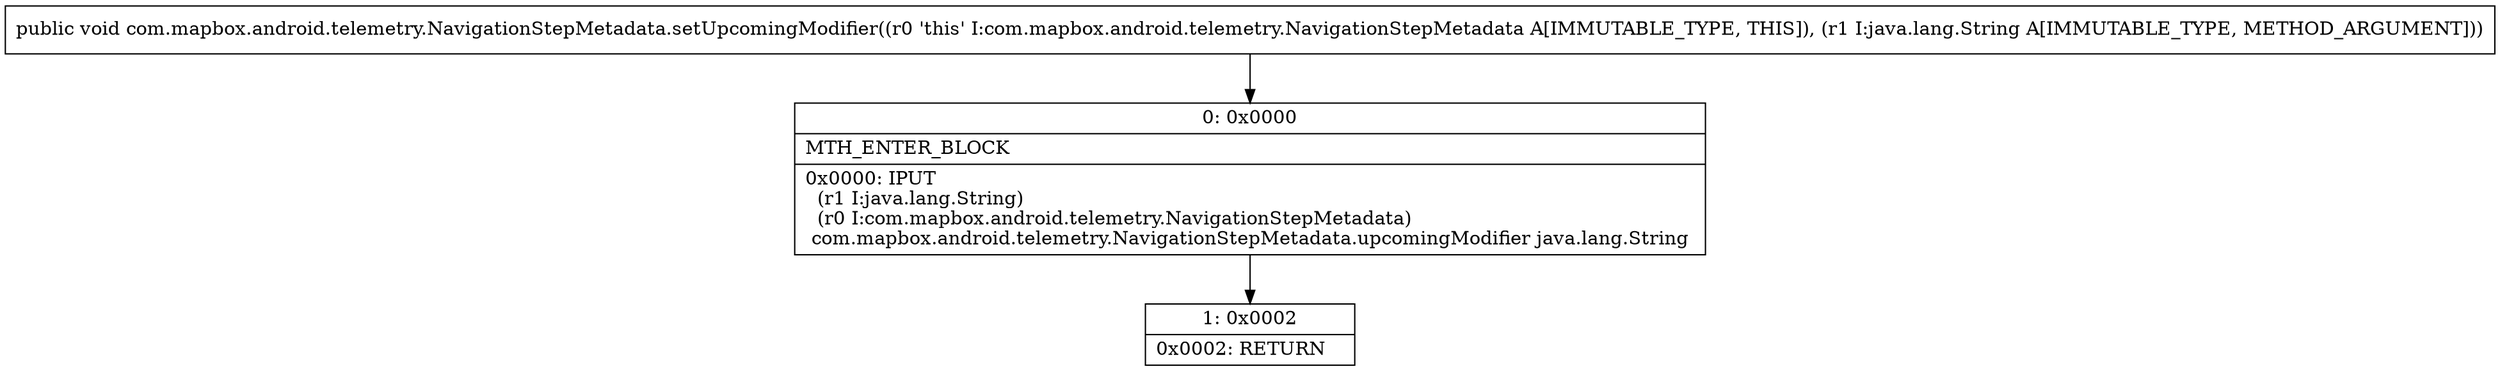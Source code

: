digraph "CFG forcom.mapbox.android.telemetry.NavigationStepMetadata.setUpcomingModifier(Ljava\/lang\/String;)V" {
Node_0 [shape=record,label="{0\:\ 0x0000|MTH_ENTER_BLOCK\l|0x0000: IPUT  \l  (r1 I:java.lang.String)\l  (r0 I:com.mapbox.android.telemetry.NavigationStepMetadata)\l com.mapbox.android.telemetry.NavigationStepMetadata.upcomingModifier java.lang.String \l}"];
Node_1 [shape=record,label="{1\:\ 0x0002|0x0002: RETURN   \l}"];
MethodNode[shape=record,label="{public void com.mapbox.android.telemetry.NavigationStepMetadata.setUpcomingModifier((r0 'this' I:com.mapbox.android.telemetry.NavigationStepMetadata A[IMMUTABLE_TYPE, THIS]), (r1 I:java.lang.String A[IMMUTABLE_TYPE, METHOD_ARGUMENT])) }"];
MethodNode -> Node_0;
Node_0 -> Node_1;
}

